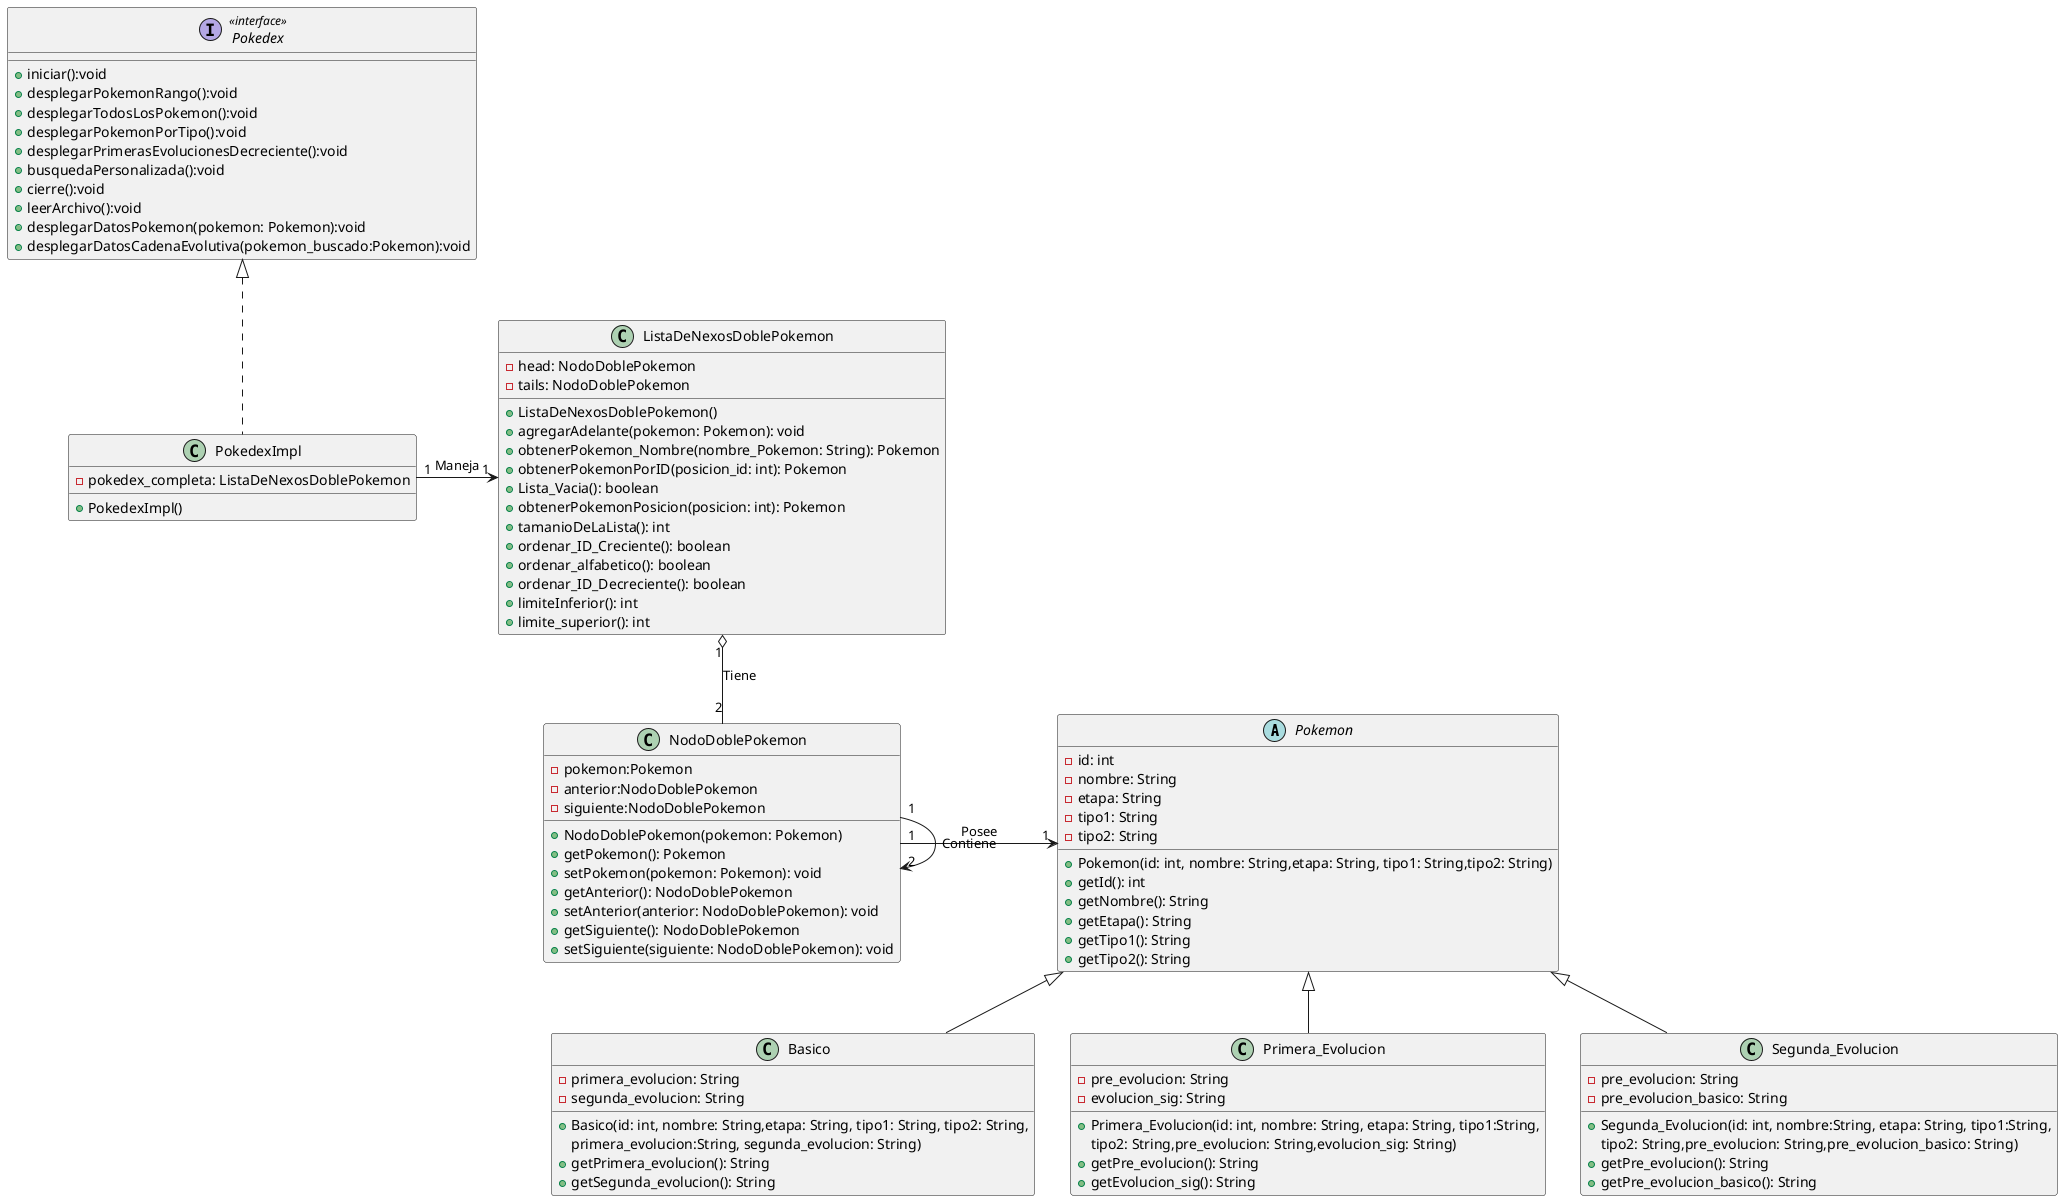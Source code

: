@startuml
abstract class Pokemon{
-id: int
-nombre: String
-etapa: String
-tipo1: String
-tipo2: String

+Pokemon(id: int, nombre: String,etapa: String, tipo1: String,tipo2: String)
+getId(): int
+getNombre(): String
+getEtapa(): String
+getTipo1(): String
+getTipo2(): String
}


class Basico extends Pokemon{
-primera_evolucion: String
-segunda_evolucion: String
+Basico(id: int, nombre: String,etapa: String, tipo1: String, tipo2: String,
primera_evolucion:String, segunda_evolucion: String)
+ getPrimera_evolucion(): String
+ getSegunda_evolucion(): String
}

class Primera_Evolucion extends Pokemon{
-pre_evolucion: String
-evolucion_sig: String
+Primera_Evolucion(id: int, nombre: String, etapa: String, tipo1:String,
tipo2: String,pre_evolucion: String,evolucion_sig: String)
+getPre_evolucion(): String
+getEvolucion_sig(): String
}

class Segunda_Evolucion extends Pokemon{
-pre_evolucion: String
-pre_evolucion_basico: String
+Segunda_Evolucion(id: int, nombre:String, etapa: String, tipo1:String,
tipo2: String,pre_evolucion: String,pre_evolucion_basico: String)
+getPre_evolucion(): String
+getPre_evolucion_basico(): String
}


interface Pokedex <<interface>>{
+ iniciar():void
+ desplegarPokemonRango():void
+ desplegarTodosLosPokemon():void
+ desplegarPokemonPorTipo():void
+ desplegarPrimerasEvolucionesDecreciente():void
+ busquedaPersonalizada():void
+ cierre():void
+ leerArchivo():void
+ desplegarDatosPokemon(pokemon: Pokemon):void
+ desplegarDatosCadenaEvolutiva(pokemon_buscado:Pokemon):void
}

class PokedexImpl implements Pokedex{
-pokedex_completa: ListaDeNexosDoblePokemon
+PokedexImpl()
}

class NodoDoblePokemon{
-pokemon:Pokemon
-anterior:NodoDoblePokemon
-siguiente:NodoDoblePokemon
+NodoDoblePokemon(pokemon: Pokemon)
+getPokemon(): Pokemon
+setPokemon(pokemon: Pokemon): void
+getAnterior(): NodoDoblePokemon
+setAnterior(anterior: NodoDoblePokemon): void
+getSiguiente(): NodoDoblePokemon
+setSiguiente(siguiente: NodoDoblePokemon): void
}

class ListaDeNexosDoblePokemon {

-head: NodoDoblePokemon
-tails: NodoDoblePokemon
+ListaDeNexosDoblePokemon()
+agregarAdelante(pokemon: Pokemon): void
+obtenerPokemon_Nombre(nombre_Pokemon: String): Pokemon
+obtenerPokemonPorID(posicion_id: int): Pokemon
+Lista_Vacia(): boolean
+obtenerPokemonPosicion(posicion: int): Pokemon
+tamanioDeLaLista(): int
+ordenar_ID_Creciente(): boolean
+ordenar_alfabetico(): boolean
+ordenar_ID_Decreciente(): boolean
+limiteInferior(): int
+limite_superior(): int
}

ListaDeNexosDoblePokemon "1" o-- "2" NodoDoblePokemon:Tiene
NodoDoblePokemon "1" -> "1" Pokemon: Posee
NodoDoblePokemon "1" -> "2" NodoDoblePokemon: Contiene
PokedexImpl "1" -> "1" ListaDeNexosDoblePokemon:Maneja
@enduml